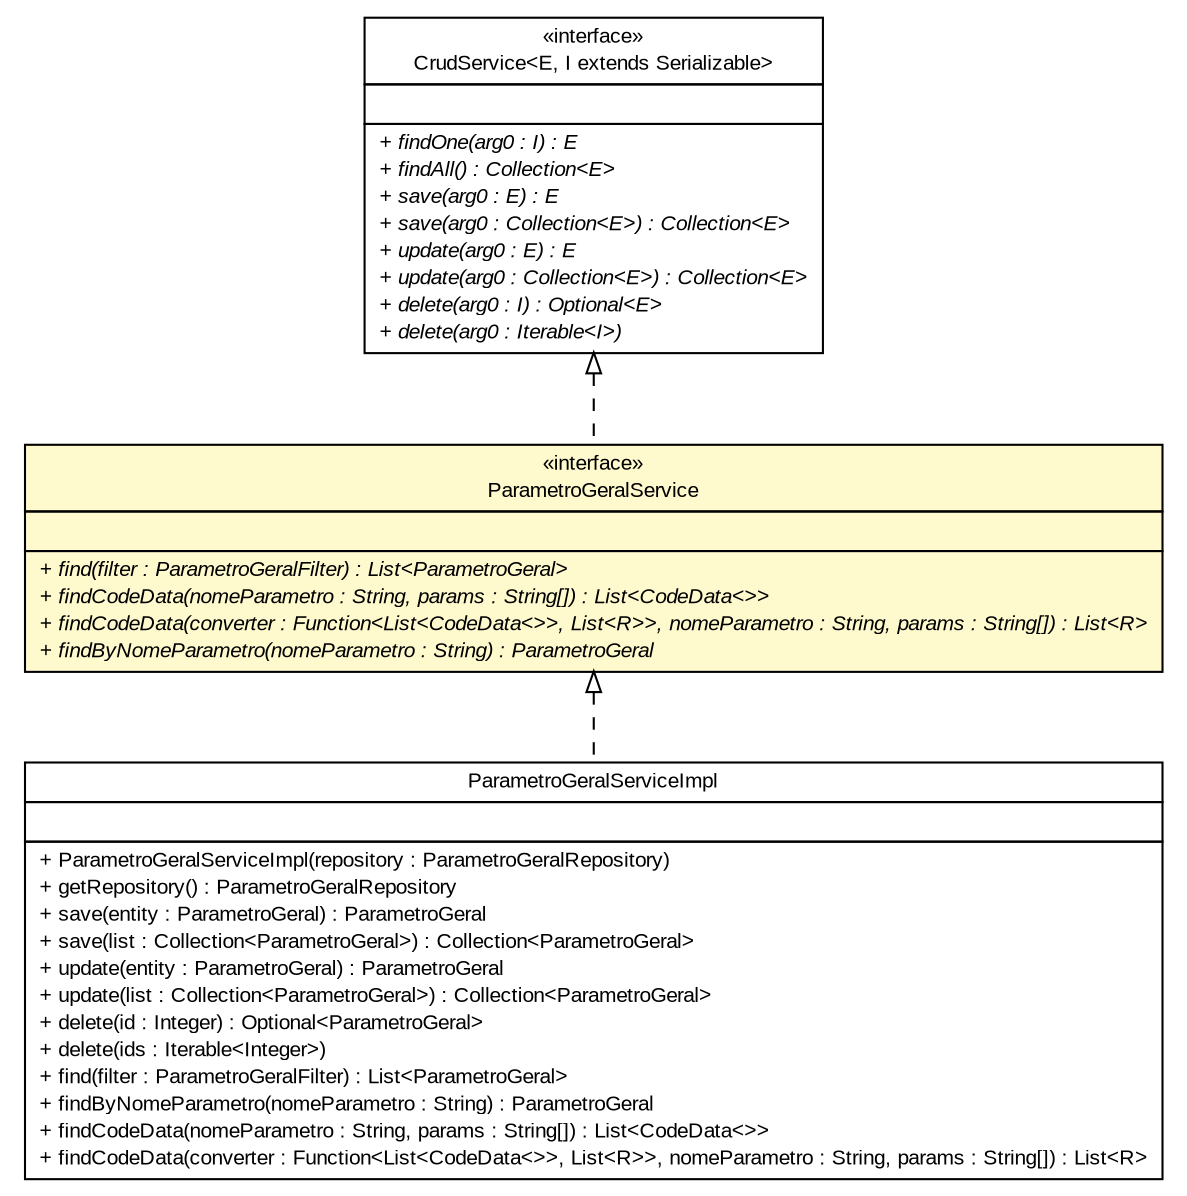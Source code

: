 #!/usr/local/bin/dot
#
# Class diagram 
# Generated by UMLGraph version R5_6 (http://www.umlgraph.org/)
#

digraph G {
	edge [fontname="arial",fontsize=10,labelfontname="arial",labelfontsize=10];
	node [fontname="arial",fontsize=10,shape=plaintext];
	nodesep=0.25;
	ranksep=0.5;
	// br.gov.to.sefaz.par.gestao.business.service.ParametroGeralService
	c1289 [label=<<table title="br.gov.to.sefaz.par.gestao.business.service.ParametroGeralService" border="0" cellborder="1" cellspacing="0" cellpadding="2" port="p" bgcolor="lemonChiffon" href="./ParametroGeralService.html">
		<tr><td><table border="0" cellspacing="0" cellpadding="1">
<tr><td align="center" balign="center"> &#171;interface&#187; </td></tr>
<tr><td align="center" balign="center"> ParametroGeralService </td></tr>
		</table></td></tr>
		<tr><td><table border="0" cellspacing="0" cellpadding="1">
<tr><td align="left" balign="left">  </td></tr>
		</table></td></tr>
		<tr><td><table border="0" cellspacing="0" cellpadding="1">
<tr><td align="left" balign="left"><font face="arial italic" point-size="10.0"> + find(filter : ParametroGeralFilter) : List&lt;ParametroGeral&gt; </font></td></tr>
<tr><td align="left" balign="left"><font face="arial italic" point-size="10.0"> + findCodeData(nomeParametro : String, params : String[]) : List&lt;CodeData&lt;&gt;&gt; </font></td></tr>
<tr><td align="left" balign="left"><font face="arial italic" point-size="10.0"> + findCodeData(converter : Function&lt;List&lt;CodeData&lt;&gt;&gt;, List&lt;R&gt;&gt;, nomeParametro : String, params : String[]) : List&lt;R&gt; </font></td></tr>
<tr><td align="left" balign="left"><font face="arial italic" point-size="10.0"> + findByNomeParametro(nomeParametro : String) : ParametroGeral </font></td></tr>
		</table></td></tr>
		</table>>, URL="./ParametroGeralService.html", fontname="arial", fontcolor="black", fontsize=10.0];
	// br.gov.to.sefaz.par.gestao.business.service.impl.ParametroGeralServiceImpl
	c1295 [label=<<table title="br.gov.to.sefaz.par.gestao.business.service.impl.ParametroGeralServiceImpl" border="0" cellborder="1" cellspacing="0" cellpadding="2" port="p" href="./impl/ParametroGeralServiceImpl.html">
		<tr><td><table border="0" cellspacing="0" cellpadding="1">
<tr><td align="center" balign="center"> ParametroGeralServiceImpl </td></tr>
		</table></td></tr>
		<tr><td><table border="0" cellspacing="0" cellpadding="1">
<tr><td align="left" balign="left">  </td></tr>
		</table></td></tr>
		<tr><td><table border="0" cellspacing="0" cellpadding="1">
<tr><td align="left" balign="left"> + ParametroGeralServiceImpl(repository : ParametroGeralRepository) </td></tr>
<tr><td align="left" balign="left"> + getRepository() : ParametroGeralRepository </td></tr>
<tr><td align="left" balign="left"> + save(entity : ParametroGeral) : ParametroGeral </td></tr>
<tr><td align="left" balign="left"> + save(list : Collection&lt;ParametroGeral&gt;) : Collection&lt;ParametroGeral&gt; </td></tr>
<tr><td align="left" balign="left"> + update(entity : ParametroGeral) : ParametroGeral </td></tr>
<tr><td align="left" balign="left"> + update(list : Collection&lt;ParametroGeral&gt;) : Collection&lt;ParametroGeral&gt; </td></tr>
<tr><td align="left" balign="left"> + delete(id : Integer) : Optional&lt;ParametroGeral&gt; </td></tr>
<tr><td align="left" balign="left"> + delete(ids : Iterable&lt;Integer&gt;) </td></tr>
<tr><td align="left" balign="left"> + find(filter : ParametroGeralFilter) : List&lt;ParametroGeral&gt; </td></tr>
<tr><td align="left" balign="left"> + findByNomeParametro(nomeParametro : String) : ParametroGeral </td></tr>
<tr><td align="left" balign="left"> + findCodeData(nomeParametro : String, params : String[]) : List&lt;CodeData&lt;&gt;&gt; </td></tr>
<tr><td align="left" balign="left"> + findCodeData(converter : Function&lt;List&lt;CodeData&lt;&gt;&gt;, List&lt;R&gt;&gt;, nomeParametro : String, params : String[]) : List&lt;R&gt; </td></tr>
		</table></td></tr>
		</table>>, URL="./impl/ParametroGeralServiceImpl.html", fontname="arial", fontcolor="black", fontsize=10.0];
	//br.gov.to.sefaz.par.gestao.business.service.ParametroGeralService implements br.gov.to.sefaz.business.service.CrudService<E, I extends java.io.Serializable>
	c1317:p -> c1289:p [dir=back,arrowtail=empty,style=dashed];
	//br.gov.to.sefaz.par.gestao.business.service.impl.ParametroGeralServiceImpl implements br.gov.to.sefaz.par.gestao.business.service.ParametroGeralService
	c1289:p -> c1295:p [dir=back,arrowtail=empty,style=dashed];
	// br.gov.to.sefaz.business.service.CrudService<E, I extends java.io.Serializable>
	c1317 [label=<<table title="br.gov.to.sefaz.business.service.CrudService" border="0" cellborder="1" cellspacing="0" cellpadding="2" port="p" href="http://java.sun.com/j2se/1.4.2/docs/api/br/gov/to/sefaz/business/service/CrudService.html">
		<tr><td><table border="0" cellspacing="0" cellpadding="1">
<tr><td align="center" balign="center"> &#171;interface&#187; </td></tr>
<tr><td align="center" balign="center"> CrudService&lt;E, I extends Serializable&gt; </td></tr>
		</table></td></tr>
		<tr><td><table border="0" cellspacing="0" cellpadding="1">
<tr><td align="left" balign="left">  </td></tr>
		</table></td></tr>
		<tr><td><table border="0" cellspacing="0" cellpadding="1">
<tr><td align="left" balign="left"><font face="arial italic" point-size="10.0"> + findOne(arg0 : I) : E </font></td></tr>
<tr><td align="left" balign="left"><font face="arial italic" point-size="10.0"> + findAll() : Collection&lt;E&gt; </font></td></tr>
<tr><td align="left" balign="left"><font face="arial italic" point-size="10.0"> + save(arg0 : E) : E </font></td></tr>
<tr><td align="left" balign="left"><font face="arial italic" point-size="10.0"> + save(arg0 : Collection&lt;E&gt;) : Collection&lt;E&gt; </font></td></tr>
<tr><td align="left" balign="left"><font face="arial italic" point-size="10.0"> + update(arg0 : E) : E </font></td></tr>
<tr><td align="left" balign="left"><font face="arial italic" point-size="10.0"> + update(arg0 : Collection&lt;E&gt;) : Collection&lt;E&gt; </font></td></tr>
<tr><td align="left" balign="left"><font face="arial italic" point-size="10.0"> + delete(arg0 : I) : Optional&lt;E&gt; </font></td></tr>
<tr><td align="left" balign="left"><font face="arial italic" point-size="10.0"> + delete(arg0 : Iterable&lt;I&gt;) </font></td></tr>
		</table></td></tr>
		</table>>, URL="http://java.sun.com/j2se/1.4.2/docs/api/br/gov/to/sefaz/business/service/CrudService.html", fontname="arial", fontcolor="black", fontsize=10.0];
}

